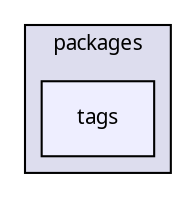 digraph "packages/string/packages/tags/" {
  compound=true
  node [ fontsize="10", fontname="FreeSans.ttf"];
  edge [ labelfontsize="10", labelfontname="FreeSans.ttf"];
  subgraph clusterdir_0725d84b27bc33cbaf089ab4473b2b1b {
    graph [ bgcolor="#ddddee", pencolor="black", label="packages" fontname="FreeSans.ttf", fontsize="10", URL="dir_0725d84b27bc33cbaf089ab4473b2b1b.html"]
  dir_3456c750137554fdc464ff380830c14c [shape=box, label="tags", style="filled", fillcolor="#eeeeff", pencolor="black", URL="dir_3456c750137554fdc464ff380830c14c.html"];
  }
}

